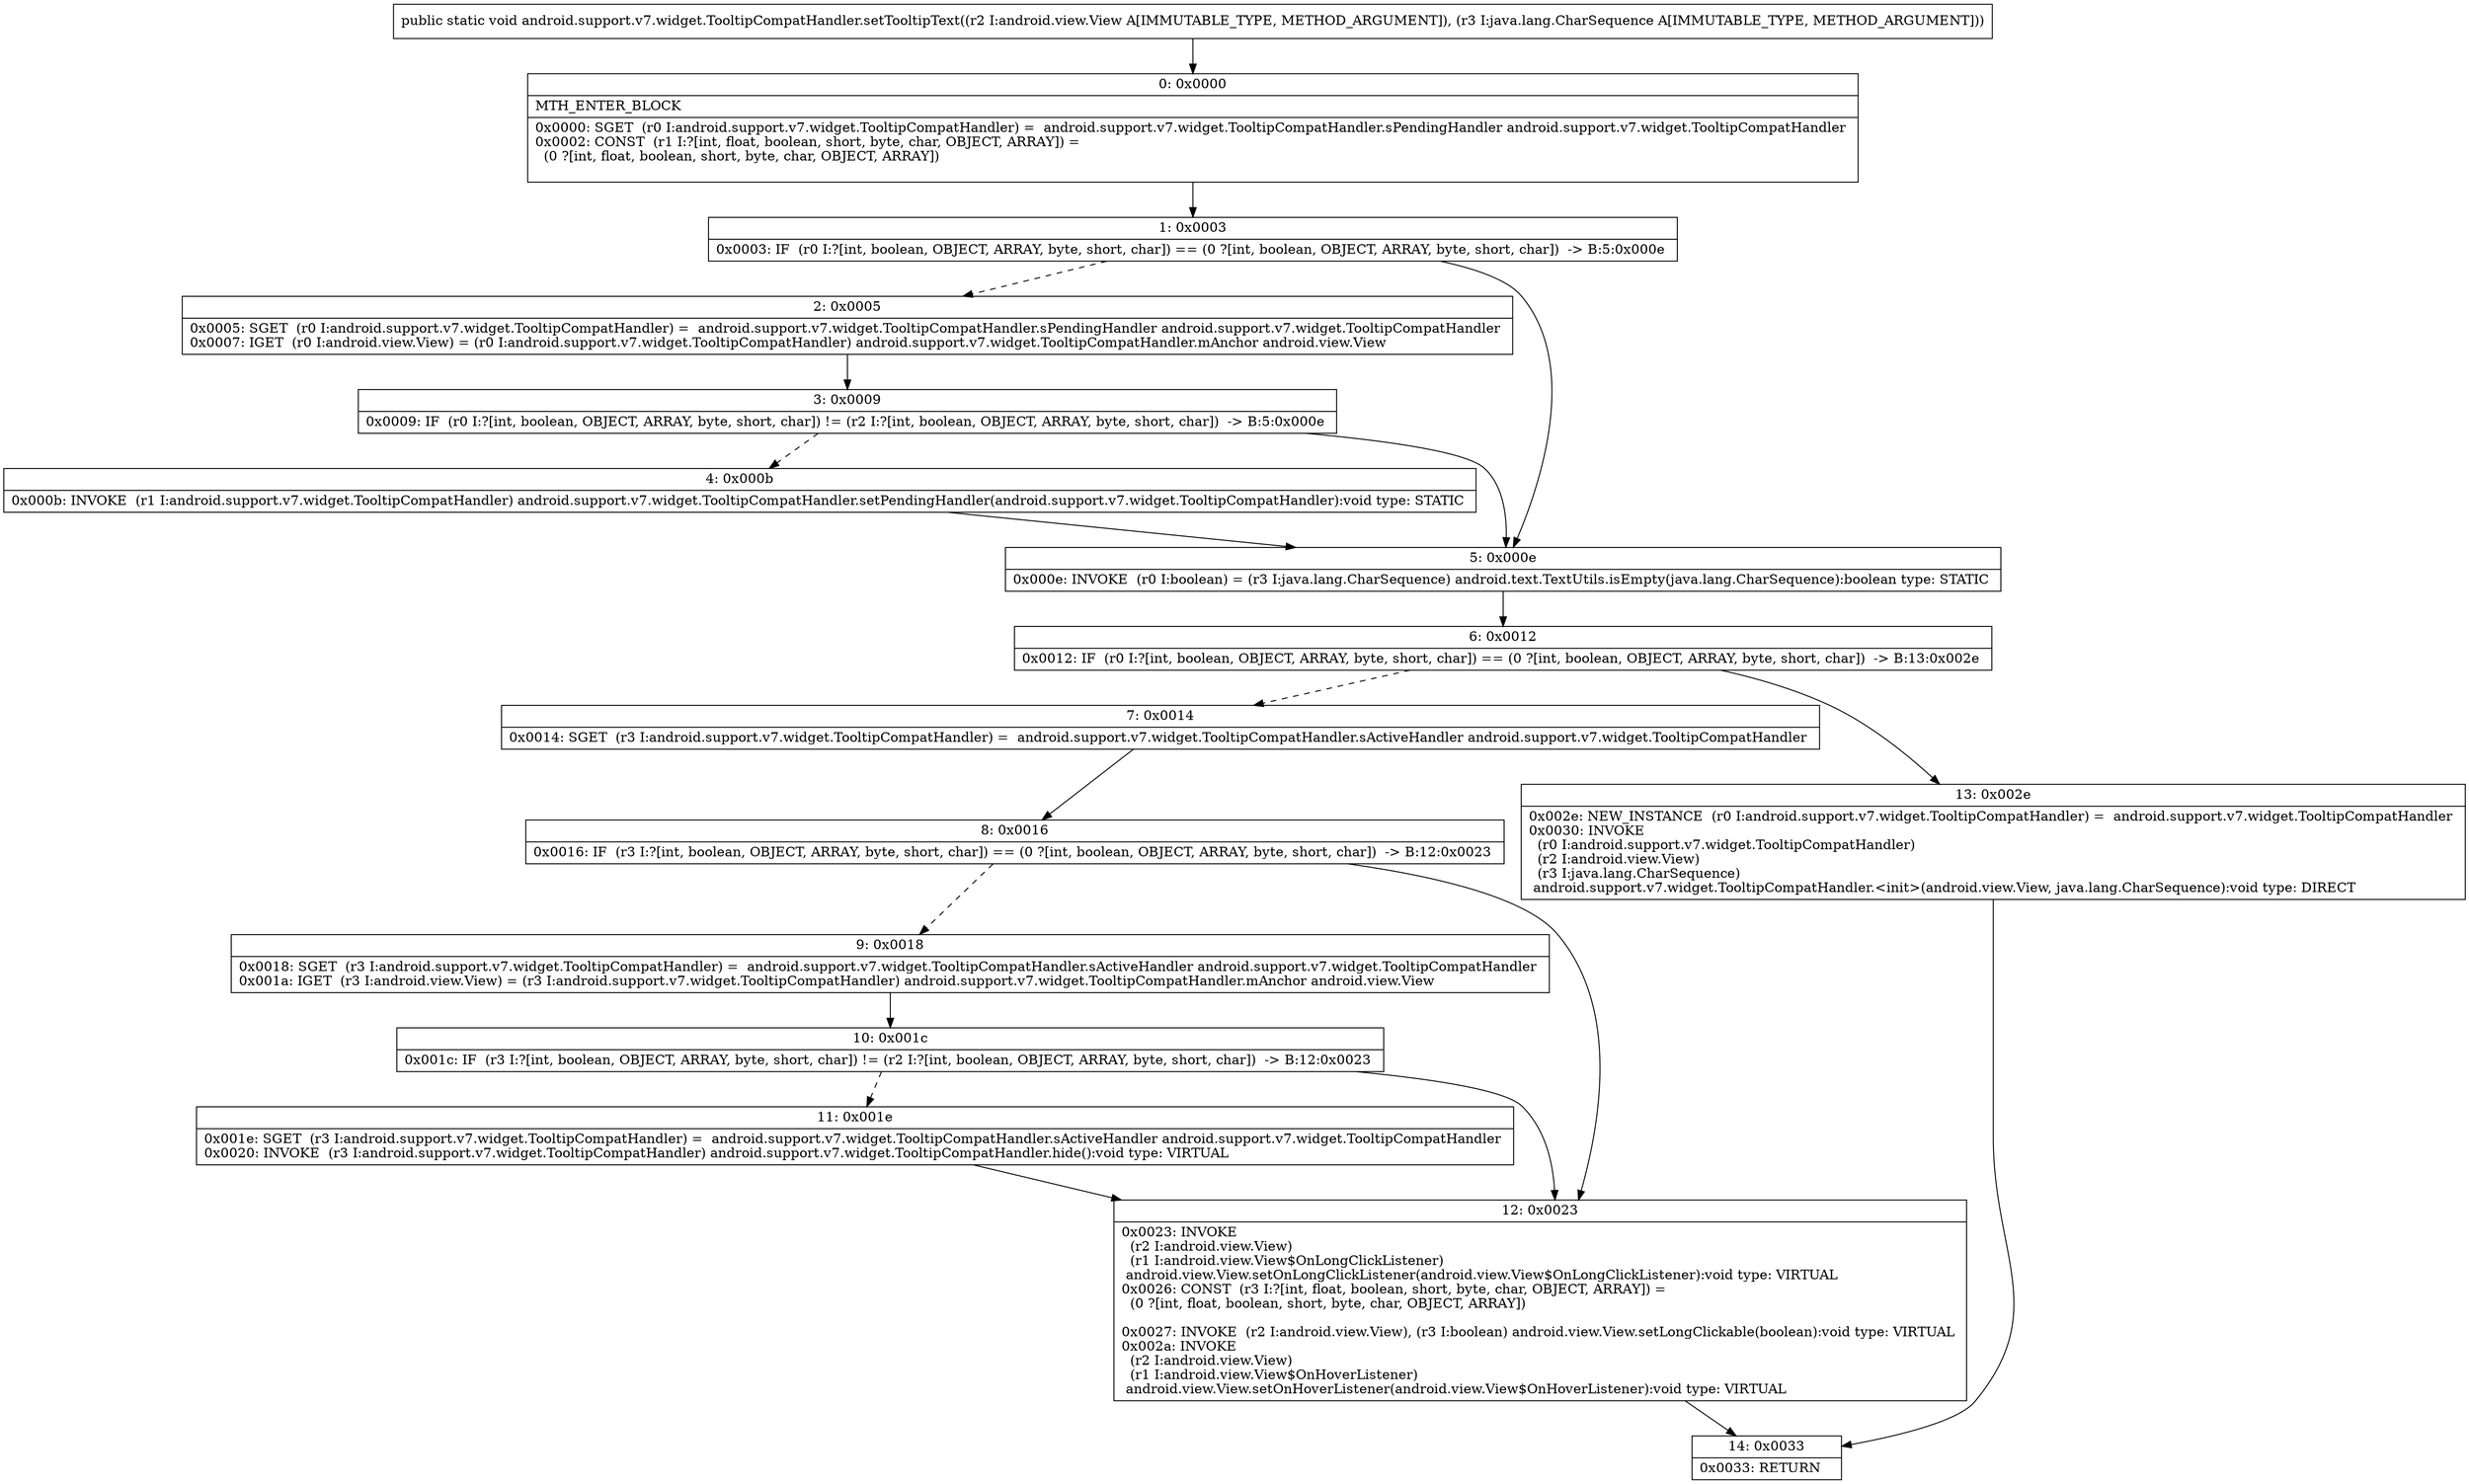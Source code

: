 digraph "CFG forandroid.support.v7.widget.TooltipCompatHandler.setTooltipText(Landroid\/view\/View;Ljava\/lang\/CharSequence;)V" {
Node_0 [shape=record,label="{0\:\ 0x0000|MTH_ENTER_BLOCK\l|0x0000: SGET  (r0 I:android.support.v7.widget.TooltipCompatHandler) =  android.support.v7.widget.TooltipCompatHandler.sPendingHandler android.support.v7.widget.TooltipCompatHandler \l0x0002: CONST  (r1 I:?[int, float, boolean, short, byte, char, OBJECT, ARRAY]) = \l  (0 ?[int, float, boolean, short, byte, char, OBJECT, ARRAY])\l \l}"];
Node_1 [shape=record,label="{1\:\ 0x0003|0x0003: IF  (r0 I:?[int, boolean, OBJECT, ARRAY, byte, short, char]) == (0 ?[int, boolean, OBJECT, ARRAY, byte, short, char])  \-\> B:5:0x000e \l}"];
Node_2 [shape=record,label="{2\:\ 0x0005|0x0005: SGET  (r0 I:android.support.v7.widget.TooltipCompatHandler) =  android.support.v7.widget.TooltipCompatHandler.sPendingHandler android.support.v7.widget.TooltipCompatHandler \l0x0007: IGET  (r0 I:android.view.View) = (r0 I:android.support.v7.widget.TooltipCompatHandler) android.support.v7.widget.TooltipCompatHandler.mAnchor android.view.View \l}"];
Node_3 [shape=record,label="{3\:\ 0x0009|0x0009: IF  (r0 I:?[int, boolean, OBJECT, ARRAY, byte, short, char]) != (r2 I:?[int, boolean, OBJECT, ARRAY, byte, short, char])  \-\> B:5:0x000e \l}"];
Node_4 [shape=record,label="{4\:\ 0x000b|0x000b: INVOKE  (r1 I:android.support.v7.widget.TooltipCompatHandler) android.support.v7.widget.TooltipCompatHandler.setPendingHandler(android.support.v7.widget.TooltipCompatHandler):void type: STATIC \l}"];
Node_5 [shape=record,label="{5\:\ 0x000e|0x000e: INVOKE  (r0 I:boolean) = (r3 I:java.lang.CharSequence) android.text.TextUtils.isEmpty(java.lang.CharSequence):boolean type: STATIC \l}"];
Node_6 [shape=record,label="{6\:\ 0x0012|0x0012: IF  (r0 I:?[int, boolean, OBJECT, ARRAY, byte, short, char]) == (0 ?[int, boolean, OBJECT, ARRAY, byte, short, char])  \-\> B:13:0x002e \l}"];
Node_7 [shape=record,label="{7\:\ 0x0014|0x0014: SGET  (r3 I:android.support.v7.widget.TooltipCompatHandler) =  android.support.v7.widget.TooltipCompatHandler.sActiveHandler android.support.v7.widget.TooltipCompatHandler \l}"];
Node_8 [shape=record,label="{8\:\ 0x0016|0x0016: IF  (r3 I:?[int, boolean, OBJECT, ARRAY, byte, short, char]) == (0 ?[int, boolean, OBJECT, ARRAY, byte, short, char])  \-\> B:12:0x0023 \l}"];
Node_9 [shape=record,label="{9\:\ 0x0018|0x0018: SGET  (r3 I:android.support.v7.widget.TooltipCompatHandler) =  android.support.v7.widget.TooltipCompatHandler.sActiveHandler android.support.v7.widget.TooltipCompatHandler \l0x001a: IGET  (r3 I:android.view.View) = (r3 I:android.support.v7.widget.TooltipCompatHandler) android.support.v7.widget.TooltipCompatHandler.mAnchor android.view.View \l}"];
Node_10 [shape=record,label="{10\:\ 0x001c|0x001c: IF  (r3 I:?[int, boolean, OBJECT, ARRAY, byte, short, char]) != (r2 I:?[int, boolean, OBJECT, ARRAY, byte, short, char])  \-\> B:12:0x0023 \l}"];
Node_11 [shape=record,label="{11\:\ 0x001e|0x001e: SGET  (r3 I:android.support.v7.widget.TooltipCompatHandler) =  android.support.v7.widget.TooltipCompatHandler.sActiveHandler android.support.v7.widget.TooltipCompatHandler \l0x0020: INVOKE  (r3 I:android.support.v7.widget.TooltipCompatHandler) android.support.v7.widget.TooltipCompatHandler.hide():void type: VIRTUAL \l}"];
Node_12 [shape=record,label="{12\:\ 0x0023|0x0023: INVOKE  \l  (r2 I:android.view.View)\l  (r1 I:android.view.View$OnLongClickListener)\l android.view.View.setOnLongClickListener(android.view.View$OnLongClickListener):void type: VIRTUAL \l0x0026: CONST  (r3 I:?[int, float, boolean, short, byte, char, OBJECT, ARRAY]) = \l  (0 ?[int, float, boolean, short, byte, char, OBJECT, ARRAY])\l \l0x0027: INVOKE  (r2 I:android.view.View), (r3 I:boolean) android.view.View.setLongClickable(boolean):void type: VIRTUAL \l0x002a: INVOKE  \l  (r2 I:android.view.View)\l  (r1 I:android.view.View$OnHoverListener)\l android.view.View.setOnHoverListener(android.view.View$OnHoverListener):void type: VIRTUAL \l}"];
Node_13 [shape=record,label="{13\:\ 0x002e|0x002e: NEW_INSTANCE  (r0 I:android.support.v7.widget.TooltipCompatHandler) =  android.support.v7.widget.TooltipCompatHandler \l0x0030: INVOKE  \l  (r0 I:android.support.v7.widget.TooltipCompatHandler)\l  (r2 I:android.view.View)\l  (r3 I:java.lang.CharSequence)\l android.support.v7.widget.TooltipCompatHandler.\<init\>(android.view.View, java.lang.CharSequence):void type: DIRECT \l}"];
Node_14 [shape=record,label="{14\:\ 0x0033|0x0033: RETURN   \l}"];
MethodNode[shape=record,label="{public static void android.support.v7.widget.TooltipCompatHandler.setTooltipText((r2 I:android.view.View A[IMMUTABLE_TYPE, METHOD_ARGUMENT]), (r3 I:java.lang.CharSequence A[IMMUTABLE_TYPE, METHOD_ARGUMENT])) }"];
MethodNode -> Node_0;
Node_0 -> Node_1;
Node_1 -> Node_2[style=dashed];
Node_1 -> Node_5;
Node_2 -> Node_3;
Node_3 -> Node_4[style=dashed];
Node_3 -> Node_5;
Node_4 -> Node_5;
Node_5 -> Node_6;
Node_6 -> Node_7[style=dashed];
Node_6 -> Node_13;
Node_7 -> Node_8;
Node_8 -> Node_9[style=dashed];
Node_8 -> Node_12;
Node_9 -> Node_10;
Node_10 -> Node_11[style=dashed];
Node_10 -> Node_12;
Node_11 -> Node_12;
Node_12 -> Node_14;
Node_13 -> Node_14;
}

